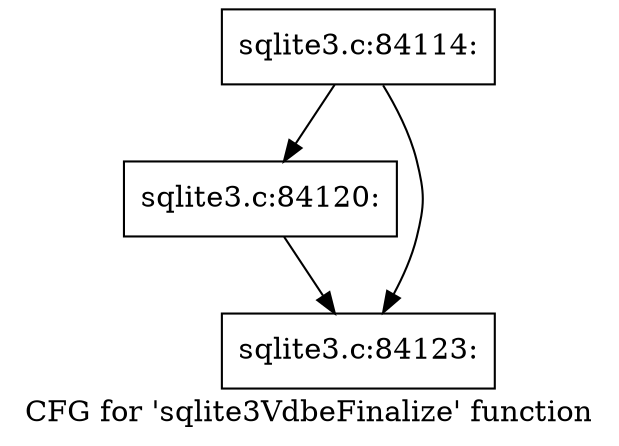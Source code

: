 digraph "CFG for 'sqlite3VdbeFinalize' function" {
	label="CFG for 'sqlite3VdbeFinalize' function";

	Node0x55c0f79df320 [shape=record,label="{sqlite3.c:84114:}"];
	Node0x55c0f79df320 -> Node0x55c0f79e5050;
	Node0x55c0f79df320 -> Node0x55c0f79e5160;
	Node0x55c0f79e5050 [shape=record,label="{sqlite3.c:84120:}"];
	Node0x55c0f79e5050 -> Node0x55c0f79e5160;
	Node0x55c0f79e5160 [shape=record,label="{sqlite3.c:84123:}"];
}
